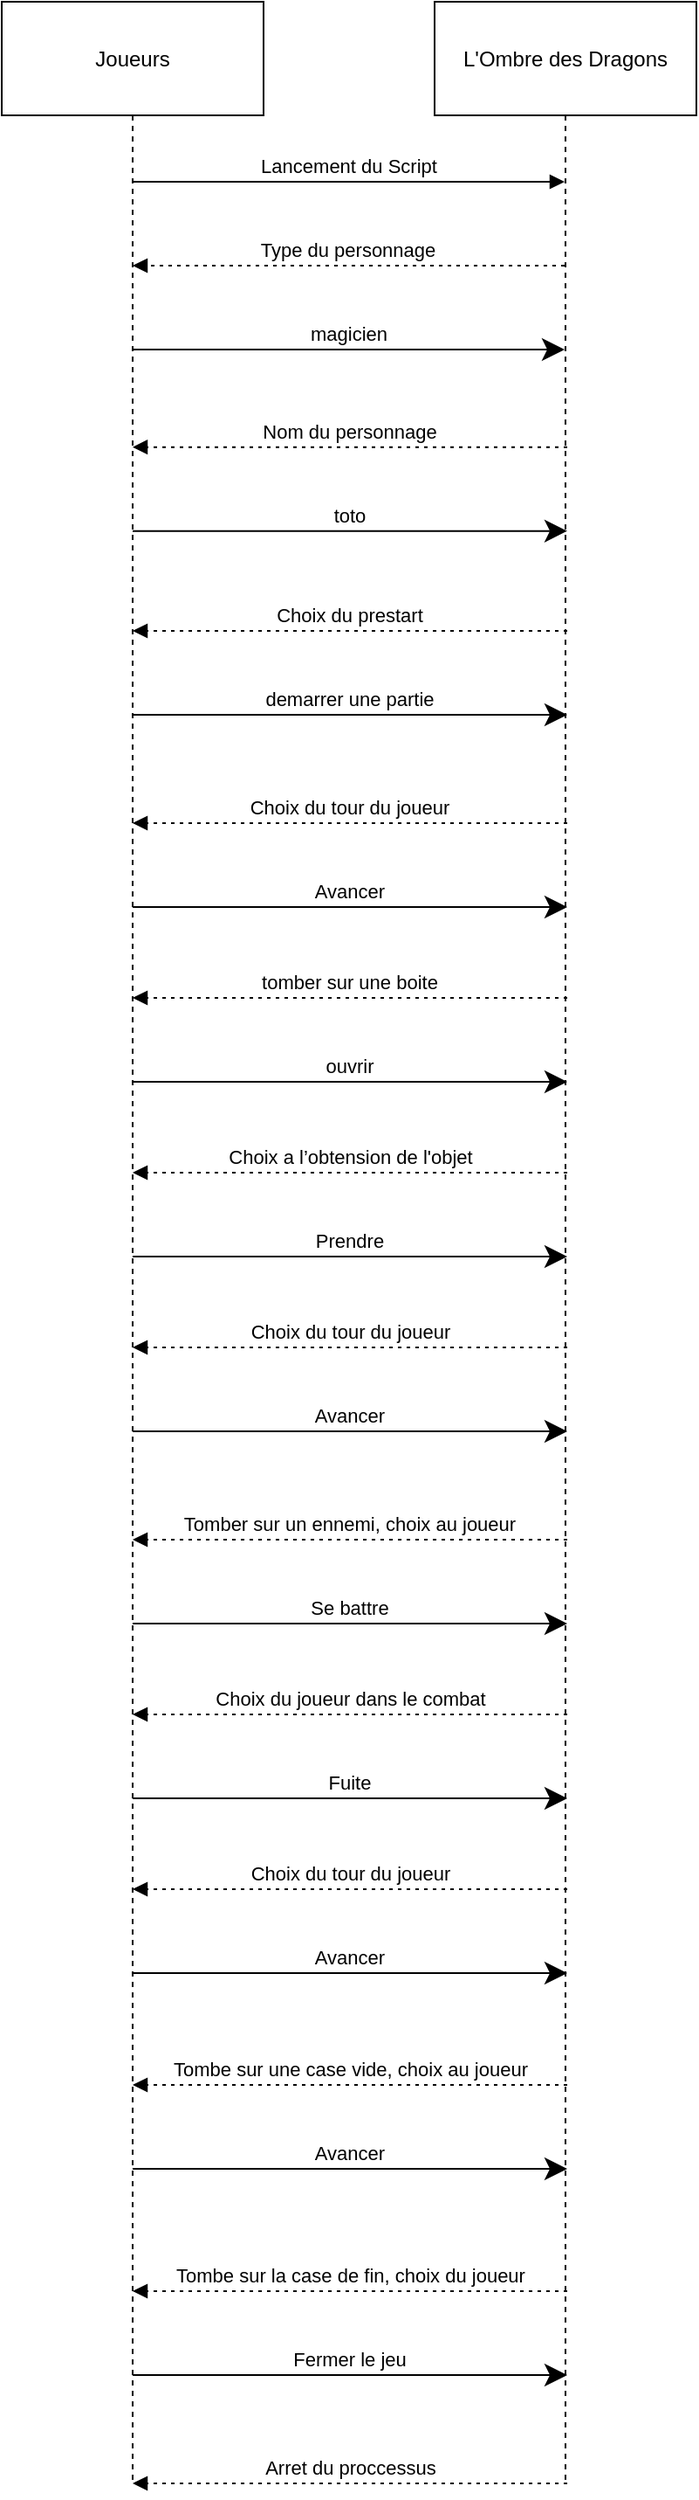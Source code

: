 <mxfile version="28.0.7">
  <diagram name="Page-1" id="iKQFmBMTvf0XDaMt1fFK">
    <mxGraphModel dx="1940" dy="1974" grid="1" gridSize="10" guides="1" tooltips="1" connect="1" arrows="1" fold="1" page="1" pageScale="1" pageWidth="1000" pageHeight="827" background="none" math="0" shadow="0">
      <root>
        <mxCell id="0" />
        <mxCell id="1" parent="0" />
        <mxCell id="2" value="Joueurs" style="shape=umlLifeline;perimeter=lifelinePerimeter;whiteSpace=wrap;container=1;dropTarget=0;collapsible=0;recursiveResize=0;outlineConnect=0;portConstraint=eastwest;newEdgeStyle={&quot;edgeStyle&quot;:&quot;elbowEdgeStyle&quot;,&quot;elbow&quot;:&quot;vertical&quot;,&quot;curved&quot;:0,&quot;rounded&quot;:0};size=65;" parent="1" vertex="1">
          <mxGeometry x="301" width="150" height="1420" as="geometry" />
        </mxCell>
        <mxCell id="3" value="L&#39;Ombre des Dragons" style="shape=umlLifeline;perimeter=lifelinePerimeter;whiteSpace=wrap;container=1;dropTarget=0;collapsible=0;recursiveResize=0;outlineConnect=0;portConstraint=eastwest;newEdgeStyle={&quot;edgeStyle&quot;:&quot;elbowEdgeStyle&quot;,&quot;elbow&quot;:&quot;vertical&quot;,&quot;curved&quot;:0,&quot;rounded&quot;:0};size=65;" parent="1" vertex="1">
          <mxGeometry x="549" width="150" height="1420" as="geometry" />
        </mxCell>
        <mxCell id="4" value="Lancement du Script" style="verticalAlign=bottom;edgeStyle=elbowEdgeStyle;elbow=vertical;curved=0;rounded=0;endArrow=block;" parent="1" source="2" target="3" edge="1">
          <mxGeometry relative="1" as="geometry">
            <Array as="points">
              <mxPoint x="509" y="103" />
            </Array>
          </mxGeometry>
        </mxCell>
        <mxCell id="5" value="Type du personnage" style="verticalAlign=bottom;edgeStyle=elbowEdgeStyle;elbow=vertical;curved=0;rounded=0;dashed=1;dashPattern=2 3;endArrow=block;" parent="1" source="3" target="2" edge="1">
          <mxGeometry relative="1" as="geometry">
            <Array as="points">
              <mxPoint x="512" y="151" />
            </Array>
          </mxGeometry>
        </mxCell>
        <mxCell id="6" value="magicien" style="verticalAlign=bottom;edgeStyle=elbowEdgeStyle;elbow=vertical;curved=0;rounded=0;endArrow=classic;endSize=10;" parent="1" source="2" target="3" edge="1">
          <mxGeometry relative="1" as="geometry">
            <Array as="points">
              <mxPoint x="509" y="199" />
            </Array>
          </mxGeometry>
        </mxCell>
        <mxCell id="OZ8q-jVKNAK_pCY7zw9V-6" value="Nom du personnage" style="verticalAlign=bottom;edgeStyle=elbowEdgeStyle;elbow=vertical;curved=0;rounded=0;dashed=1;dashPattern=2 3;endArrow=block;" edge="1" parent="1">
          <mxGeometry relative="1" as="geometry">
            <Array as="points">
              <mxPoint x="513" y="254.82" />
            </Array>
            <mxPoint x="625" y="254.82" as="sourcePoint" />
            <mxPoint x="376" y="254.82" as="targetPoint" />
          </mxGeometry>
        </mxCell>
        <mxCell id="OZ8q-jVKNAK_pCY7zw9V-7" value="toto" style="verticalAlign=bottom;edgeStyle=elbowEdgeStyle;elbow=horizontal;curved=0;rounded=0;endArrow=classic;endSize=10;" edge="1" parent="1">
          <mxGeometry relative="1" as="geometry">
            <Array as="points">
              <mxPoint x="510" y="302.82" />
            </Array>
            <mxPoint x="376" y="302.82" as="sourcePoint" />
            <mxPoint x="625" y="302.82" as="targetPoint" />
          </mxGeometry>
        </mxCell>
        <mxCell id="OZ8q-jVKNAK_pCY7zw9V-8" value="Choix du prestart" style="verticalAlign=bottom;edgeStyle=elbowEdgeStyle;elbow=vertical;curved=0;rounded=0;dashed=1;dashPattern=2 3;endArrow=block;" edge="1" parent="1">
          <mxGeometry relative="1" as="geometry">
            <Array as="points">
              <mxPoint x="513" y="360" />
            </Array>
            <mxPoint x="625" y="360" as="sourcePoint" />
            <mxPoint x="376" y="360" as="targetPoint" />
          </mxGeometry>
        </mxCell>
        <mxCell id="OZ8q-jVKNAK_pCY7zw9V-9" value="demarrer une partie" style="verticalAlign=bottom;edgeStyle=elbowEdgeStyle;elbow=vertical;curved=0;rounded=0;endArrow=classic;endSize=10;" edge="1" parent="1">
          <mxGeometry relative="1" as="geometry">
            <Array as="points">
              <mxPoint x="510" y="408" />
            </Array>
            <mxPoint x="376" y="408" as="sourcePoint" />
            <mxPoint x="625" y="408" as="targetPoint" />
          </mxGeometry>
        </mxCell>
        <mxCell id="OZ8q-jVKNAK_pCY7zw9V-10" value="Choix du tour du joueur" style="verticalAlign=bottom;edgeStyle=elbowEdgeStyle;elbow=vertical;curved=0;rounded=0;dashed=1;dashPattern=2 3;endArrow=block;" edge="1" parent="1">
          <mxGeometry relative="1" as="geometry">
            <Array as="points">
              <mxPoint x="513" y="470" />
            </Array>
            <mxPoint x="625" y="470" as="sourcePoint" />
            <mxPoint x="376" y="470" as="targetPoint" />
          </mxGeometry>
        </mxCell>
        <mxCell id="OZ8q-jVKNAK_pCY7zw9V-11" value="Avancer" style="verticalAlign=bottom;edgeStyle=elbowEdgeStyle;elbow=vertical;curved=0;rounded=0;endArrow=classic;endSize=10;" edge="1" parent="1">
          <mxGeometry relative="1" as="geometry">
            <Array as="points">
              <mxPoint x="510" y="518" />
            </Array>
            <mxPoint x="376" y="518" as="sourcePoint" />
            <mxPoint x="625" y="518" as="targetPoint" />
          </mxGeometry>
        </mxCell>
        <mxCell id="OZ8q-jVKNAK_pCY7zw9V-12" value="tomber sur une boite" style="verticalAlign=bottom;edgeStyle=elbowEdgeStyle;elbow=vertical;curved=0;rounded=0;dashed=1;dashPattern=2 3;endArrow=block;" edge="1" parent="1">
          <mxGeometry relative="1" as="geometry">
            <Array as="points">
              <mxPoint x="513" y="570" />
            </Array>
            <mxPoint x="625" y="570" as="sourcePoint" />
            <mxPoint x="376" y="570" as="targetPoint" />
          </mxGeometry>
        </mxCell>
        <mxCell id="OZ8q-jVKNAK_pCY7zw9V-13" value="ouvrir" style="verticalAlign=bottom;edgeStyle=elbowEdgeStyle;elbow=vertical;curved=0;rounded=0;endArrow=classic;endSize=10;" edge="1" parent="1">
          <mxGeometry relative="1" as="geometry">
            <Array as="points">
              <mxPoint x="510" y="618" />
            </Array>
            <mxPoint x="376" y="618" as="sourcePoint" />
            <mxPoint x="625" y="618" as="targetPoint" />
          </mxGeometry>
        </mxCell>
        <mxCell id="OZ8q-jVKNAK_pCY7zw9V-14" value="Choix a l’obtension de l&#39;objet" style="verticalAlign=bottom;edgeStyle=elbowEdgeStyle;elbow=vertical;curved=0;rounded=0;dashed=1;dashPattern=2 3;endArrow=block;" edge="1" parent="1">
          <mxGeometry x="-0.003" relative="1" as="geometry">
            <Array as="points">
              <mxPoint x="513" y="670" />
            </Array>
            <mxPoint x="625" y="670" as="sourcePoint" />
            <mxPoint x="376" y="670" as="targetPoint" />
            <mxPoint as="offset" />
          </mxGeometry>
        </mxCell>
        <mxCell id="OZ8q-jVKNAK_pCY7zw9V-15" value="Prendre" style="verticalAlign=bottom;edgeStyle=elbowEdgeStyle;elbow=vertical;curved=0;rounded=0;endArrow=classic;endSize=10;" edge="1" parent="1">
          <mxGeometry relative="1" as="geometry">
            <Array as="points">
              <mxPoint x="510" y="718" />
            </Array>
            <mxPoint x="376" y="718" as="sourcePoint" />
            <mxPoint x="625" y="718" as="targetPoint" />
          </mxGeometry>
        </mxCell>
        <mxCell id="OZ8q-jVKNAK_pCY7zw9V-18" value="Choix du tour du joueur" style="verticalAlign=bottom;edgeStyle=elbowEdgeStyle;elbow=vertical;curved=0;rounded=0;dashed=1;dashPattern=2 3;endArrow=block;" edge="1" parent="1">
          <mxGeometry x="-0.003" relative="1" as="geometry">
            <Array as="points">
              <mxPoint x="513" y="770" />
            </Array>
            <mxPoint x="625" y="770" as="sourcePoint" />
            <mxPoint x="376" y="770" as="targetPoint" />
            <mxPoint as="offset" />
          </mxGeometry>
        </mxCell>
        <mxCell id="OZ8q-jVKNAK_pCY7zw9V-19" value="Avancer" style="verticalAlign=bottom;edgeStyle=elbowEdgeStyle;elbow=vertical;curved=0;rounded=0;endArrow=classic;endSize=10;" edge="1" parent="1">
          <mxGeometry relative="1" as="geometry">
            <Array as="points">
              <mxPoint x="510" y="818" />
            </Array>
            <mxPoint x="376" y="818" as="sourcePoint" />
            <mxPoint x="625" y="818" as="targetPoint" />
          </mxGeometry>
        </mxCell>
        <mxCell id="OZ8q-jVKNAK_pCY7zw9V-26" value="Tomber sur un ennemi, choix au joueur" style="verticalAlign=bottom;edgeStyle=elbowEdgeStyle;elbow=horizontal;curved=0;rounded=0;dashed=1;dashPattern=2 3;endArrow=block;" edge="1" parent="1">
          <mxGeometry relative="1" as="geometry">
            <Array as="points">
              <mxPoint x="513" y="880" />
            </Array>
            <mxPoint x="625" y="880" as="sourcePoint" />
            <mxPoint x="376" y="880" as="targetPoint" />
          </mxGeometry>
        </mxCell>
        <mxCell id="OZ8q-jVKNAK_pCY7zw9V-27" value="Se battre" style="verticalAlign=bottom;edgeStyle=elbowEdgeStyle;elbow=vertical;curved=0;rounded=0;endArrow=classic;endSize=10;" edge="1" parent="1">
          <mxGeometry relative="1" as="geometry">
            <Array as="points">
              <mxPoint x="510" y="928" />
            </Array>
            <mxPoint x="376" y="928" as="sourcePoint" />
            <mxPoint x="625" y="928" as="targetPoint" />
          </mxGeometry>
        </mxCell>
        <mxCell id="OZ8q-jVKNAK_pCY7zw9V-28" value="Choix du joueur dans le combat" style="verticalAlign=bottom;edgeStyle=elbowEdgeStyle;elbow=vertical;curved=0;rounded=0;dashed=1;dashPattern=2 3;endArrow=block;" edge="1" parent="1">
          <mxGeometry x="-0.003" relative="1" as="geometry">
            <Array as="points">
              <mxPoint x="513" y="980" />
            </Array>
            <mxPoint x="625" y="980" as="sourcePoint" />
            <mxPoint x="376" y="980" as="targetPoint" />
            <mxPoint as="offset" />
          </mxGeometry>
        </mxCell>
        <mxCell id="OZ8q-jVKNAK_pCY7zw9V-29" value="Fuite" style="verticalAlign=bottom;edgeStyle=elbowEdgeStyle;elbow=vertical;curved=0;rounded=0;endArrow=classic;endSize=10;" edge="1" parent="1">
          <mxGeometry relative="1" as="geometry">
            <Array as="points">
              <mxPoint x="510" y="1028" />
            </Array>
            <mxPoint x="376" y="1028" as="sourcePoint" />
            <mxPoint x="625" y="1028" as="targetPoint" />
          </mxGeometry>
        </mxCell>
        <mxCell id="OZ8q-jVKNAK_pCY7zw9V-30" value="Choix du tour du joueur" style="verticalAlign=bottom;edgeStyle=elbowEdgeStyle;elbow=vertical;curved=0;rounded=0;dashed=1;dashPattern=2 3;endArrow=block;" edge="1" parent="1">
          <mxGeometry x="-0.003" relative="1" as="geometry">
            <Array as="points">
              <mxPoint x="513" y="1080" />
            </Array>
            <mxPoint x="625" y="1080" as="sourcePoint" />
            <mxPoint x="376" y="1080" as="targetPoint" />
            <mxPoint as="offset" />
          </mxGeometry>
        </mxCell>
        <mxCell id="OZ8q-jVKNAK_pCY7zw9V-31" value="Avancer" style="verticalAlign=bottom;edgeStyle=elbowEdgeStyle;elbow=vertical;curved=0;rounded=0;endArrow=classic;endSize=10;" edge="1" parent="1">
          <mxGeometry relative="1" as="geometry">
            <Array as="points">
              <mxPoint x="510" y="1128" />
            </Array>
            <mxPoint x="376" y="1128" as="sourcePoint" />
            <mxPoint x="625" y="1128" as="targetPoint" />
          </mxGeometry>
        </mxCell>
        <mxCell id="OZ8q-jVKNAK_pCY7zw9V-33" value="Tombe sur une case vide, choix au joueur" style="verticalAlign=bottom;edgeStyle=elbowEdgeStyle;elbow=vertical;curved=0;rounded=0;dashed=1;dashPattern=2 3;endArrow=block;" edge="1" parent="1">
          <mxGeometry x="-0.003" relative="1" as="geometry">
            <Array as="points">
              <mxPoint x="513" y="1192" />
            </Array>
            <mxPoint x="625" y="1192" as="sourcePoint" />
            <mxPoint x="376" y="1192" as="targetPoint" />
            <mxPoint as="offset" />
          </mxGeometry>
        </mxCell>
        <mxCell id="OZ8q-jVKNAK_pCY7zw9V-34" value="Avancer" style="verticalAlign=bottom;edgeStyle=elbowEdgeStyle;elbow=vertical;curved=0;rounded=0;endArrow=classic;endSize=10;" edge="1" parent="1">
          <mxGeometry relative="1" as="geometry">
            <Array as="points">
              <mxPoint x="510" y="1240" />
            </Array>
            <mxPoint x="376" y="1240" as="sourcePoint" />
            <mxPoint x="625" y="1240" as="targetPoint" />
          </mxGeometry>
        </mxCell>
        <mxCell id="OZ8q-jVKNAK_pCY7zw9V-35" value="Tombe sur la case de fin, choix du joueur" style="verticalAlign=bottom;edgeStyle=elbowEdgeStyle;elbow=vertical;curved=0;rounded=0;dashed=1;dashPattern=2 3;endArrow=block;" edge="1" parent="1">
          <mxGeometry x="-0.003" relative="1" as="geometry">
            <Array as="points">
              <mxPoint x="513" y="1310" />
            </Array>
            <mxPoint x="625" y="1310" as="sourcePoint" />
            <mxPoint x="376" y="1310" as="targetPoint" />
            <mxPoint as="offset" />
          </mxGeometry>
        </mxCell>
        <mxCell id="OZ8q-jVKNAK_pCY7zw9V-36" value="Fermer le jeu" style="verticalAlign=bottom;edgeStyle=elbowEdgeStyle;elbow=vertical;curved=0;rounded=0;endArrow=classic;endSize=10;" edge="1" parent="1">
          <mxGeometry relative="1" as="geometry">
            <Array as="points">
              <mxPoint x="510" y="1358" />
            </Array>
            <mxPoint x="376" y="1358" as="sourcePoint" />
            <mxPoint x="625" y="1358" as="targetPoint" />
          </mxGeometry>
        </mxCell>
        <mxCell id="OZ8q-jVKNAK_pCY7zw9V-38" value="Arret du proccessus" style="verticalAlign=bottom;edgeStyle=elbowEdgeStyle;elbow=vertical;curved=0;rounded=0;dashed=1;dashPattern=2 3;endArrow=block;" edge="1" parent="1">
          <mxGeometry x="-0.003" relative="1" as="geometry">
            <Array as="points">
              <mxPoint x="513" y="1420" />
            </Array>
            <mxPoint x="625" y="1420" as="sourcePoint" />
            <mxPoint x="376" y="1420" as="targetPoint" />
            <mxPoint as="offset" />
          </mxGeometry>
        </mxCell>
      </root>
    </mxGraphModel>
  </diagram>
</mxfile>
